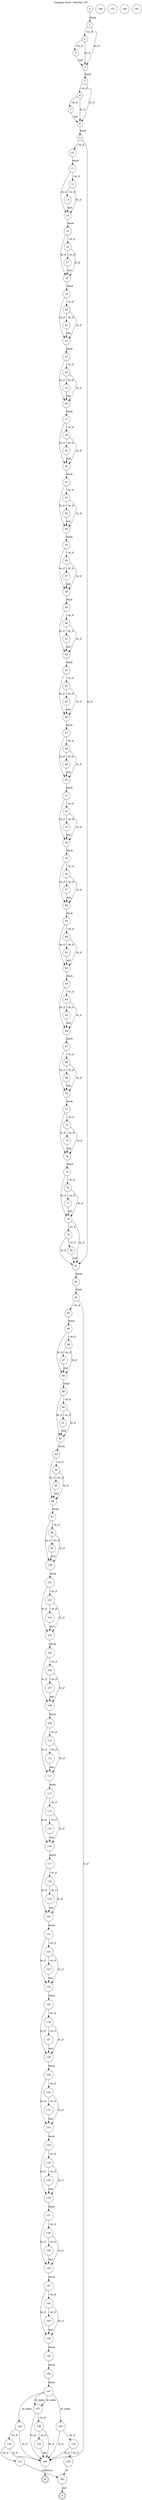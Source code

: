 digraph finite_state_machine {
    label = "mozjpeg.wasm - function 187"
    labelloc =  t
    labelfontsize = 16
    labelfontcolor = black
    labelfontname = "Helvetica"
    node [shape = doublecircle]; E R ;
node [shape=circle, fontcolor=black, style="", label="0"]0
node [shape=circle, fontcolor=black, style="", label="1"]1
node [shape=circle, fontcolor=black, style="", label="2"]2
node [shape=circle, fontcolor=black, style="", label="3"]3
node [shape=circle, fontcolor=black, style="", label="4"]4
node [shape=circle, fontcolor=black, style="", label="5"]5
node [shape=circle, fontcolor=black, style="", label="6"]6
node [shape=circle, fontcolor=black, style="", label="7"]7
node [shape=circle, fontcolor=black, style="", label="8"]8
node [shape=circle, fontcolor=black, style="", label="9"]9
node [shape=circle, fontcolor=black, style="", label="10"]10
node [shape=circle, fontcolor=black, style="", label="11"]11
node [shape=circle, fontcolor=black, style="", label="12"]12
node [shape=circle, fontcolor=black, style="", label="13"]13
node [shape=circle, fontcolor=black, style="", label="14"]14
node [shape=circle, fontcolor=black, style="", label="15"]15
node [shape=circle, fontcolor=black, style="", label="16"]16
node [shape=circle, fontcolor=black, style="", label="17"]17
node [shape=circle, fontcolor=black, style="", label="18"]18
node [shape=circle, fontcolor=black, style="", label="19"]19
node [shape=circle, fontcolor=black, style="", label="20"]20
node [shape=circle, fontcolor=black, style="", label="21"]21
node [shape=circle, fontcolor=black, style="", label="22"]22
node [shape=circle, fontcolor=black, style="", label="23"]23
node [shape=circle, fontcolor=black, style="", label="24"]24
node [shape=circle, fontcolor=black, style="", label="25"]25
node [shape=circle, fontcolor=black, style="", label="26"]26
node [shape=circle, fontcolor=black, style="", label="27"]27
node [shape=circle, fontcolor=black, style="", label="28"]28
node [shape=circle, fontcolor=black, style="", label="29"]29
node [shape=circle, fontcolor=black, style="", label="30"]30
node [shape=circle, fontcolor=black, style="", label="31"]31
node [shape=circle, fontcolor=black, style="", label="32"]32
node [shape=circle, fontcolor=black, style="", label="33"]33
node [shape=circle, fontcolor=black, style="", label="34"]34
node [shape=circle, fontcolor=black, style="", label="35"]35
node [shape=circle, fontcolor=black, style="", label="36"]36
node [shape=circle, fontcolor=black, style="", label="37"]37
node [shape=circle, fontcolor=black, style="", label="38"]38
node [shape=circle, fontcolor=black, style="", label="39"]39
node [shape=circle, fontcolor=black, style="", label="40"]40
node [shape=circle, fontcolor=black, style="", label="41"]41
node [shape=circle, fontcolor=black, style="", label="42"]42
node [shape=circle, fontcolor=black, style="", label="43"]43
node [shape=circle, fontcolor=black, style="", label="44"]44
node [shape=circle, fontcolor=black, style="", label="45"]45
node [shape=circle, fontcolor=black, style="", label="46"]46
node [shape=circle, fontcolor=black, style="", label="47"]47
node [shape=circle, fontcolor=black, style="", label="48"]48
node [shape=circle, fontcolor=black, style="", label="49"]49
node [shape=circle, fontcolor=black, style="", label="50"]50
node [shape=circle, fontcolor=black, style="", label="51"]51
node [shape=circle, fontcolor=black, style="", label="52"]52
node [shape=circle, fontcolor=black, style="", label="53"]53
node [shape=circle, fontcolor=black, style="", label="54"]54
node [shape=circle, fontcolor=black, style="", label="55"]55
node [shape=circle, fontcolor=black, style="", label="56"]56
node [shape=circle, fontcolor=black, style="", label="57"]57
node [shape=circle, fontcolor=black, style="", label="58"]58
node [shape=circle, fontcolor=black, style="", label="59"]59
node [shape=circle, fontcolor=black, style="", label="60"]60
node [shape=circle, fontcolor=black, style="", label="61"]61
node [shape=circle, fontcolor=black, style="", label="62"]62
node [shape=circle, fontcolor=black, style="", label="63"]63
node [shape=circle, fontcolor=black, style="", label="64"]64
node [shape=circle, fontcolor=black, style="", label="65"]65
node [shape=circle, fontcolor=black, style="", label="66"]66
node [shape=circle, fontcolor=black, style="", label="67"]67
node [shape=circle, fontcolor=black, style="", label="68"]68
node [shape=circle, fontcolor=black, style="", label="69"]69
node [shape=circle, fontcolor=black, style="", label="70"]70
node [shape=circle, fontcolor=black, style="", label="71"]71
node [shape=circle, fontcolor=black, style="", label="72"]72
node [shape=circle, fontcolor=black, style="", label="73"]73
node [shape=circle, fontcolor=black, style="", label="74"]74
node [shape=circle, fontcolor=black, style="", label="75"]75
node [shape=circle, fontcolor=black, style="", label="76"]76
node [shape=circle, fontcolor=black, style="", label="77"]77
node [shape=circle, fontcolor=black, style="", label="78"]78
node [shape=circle, fontcolor=black, style="", label="79"]79
node [shape=circle, fontcolor=black, style="", label="80"]80
node [shape=circle, fontcolor=black, style="", label="81"]81
node [shape=circle, fontcolor=black, style="", label="82"]82
node [shape=circle, fontcolor=black, style="", label="83"]83
node [shape=circle, fontcolor=black, style="", label="84"]84
node [shape=circle, fontcolor=black, style="", label="85"]85
node [shape=circle, fontcolor=black, style="", label="86"]86
node [shape=circle, fontcolor=black, style="", label="87"]87
node [shape=circle, fontcolor=black, style="", label="88"]88
node [shape=circle, fontcolor=black, style="", label="89"]89
node [shape=circle, fontcolor=black, style="", label="90"]90
node [shape=circle, fontcolor=black, style="", label="91"]91
node [shape=circle, fontcolor=black, style="", label="92"]92
node [shape=circle, fontcolor=black, style="", label="93"]93
node [shape=circle, fontcolor=black, style="", label="94"]94
node [shape=circle, fontcolor=black, style="", label="95"]95
node [shape=circle, fontcolor=black, style="", label="96"]96
node [shape=circle, fontcolor=black, style="", label="97"]97
node [shape=circle, fontcolor=black, style="", label="98"]98
node [shape=circle, fontcolor=black, style="", label="99"]99
node [shape=circle, fontcolor=black, style="", label="100"]100
node [shape=circle, fontcolor=black, style="", label="101"]101
node [shape=circle, fontcolor=black, style="", label="102"]102
node [shape=circle, fontcolor=black, style="", label="103"]103
node [shape=circle, fontcolor=black, style="", label="104"]104
node [shape=circle, fontcolor=black, style="", label="105"]105
node [shape=circle, fontcolor=black, style="", label="106"]106
node [shape=circle, fontcolor=black, style="", label="107"]107
node [shape=circle, fontcolor=black, style="", label="108"]108
node [shape=circle, fontcolor=black, style="", label="109"]109
node [shape=circle, fontcolor=black, style="", label="110"]110
node [shape=circle, fontcolor=black, style="", label="111"]111
node [shape=circle, fontcolor=black, style="", label="112"]112
node [shape=circle, fontcolor=black, style="", label="113"]113
node [shape=circle, fontcolor=black, style="", label="114"]114
node [shape=circle, fontcolor=black, style="", label="115"]115
node [shape=circle, fontcolor=black, style="", label="116"]116
node [shape=circle, fontcolor=black, style="", label="117"]117
node [shape=circle, fontcolor=black, style="", label="118"]118
node [shape=circle, fontcolor=black, style="", label="119"]119
node [shape=circle, fontcolor=black, style="", label="120"]120
node [shape=circle, fontcolor=black, style="", label="121"]121
node [shape=circle, fontcolor=black, style="", label="122"]122
node [shape=circle, fontcolor=black, style="", label="123"]123
node [shape=circle, fontcolor=black, style="", label="124"]124
node [shape=circle, fontcolor=black, style="", label="125"]125
node [shape=circle, fontcolor=black, style="", label="126"]126
node [shape=circle, fontcolor=black, style="", label="127"]127
node [shape=circle, fontcolor=black, style="", label="128"]128
node [shape=circle, fontcolor=black, style="", label="129"]129
node [shape=circle, fontcolor=black, style="", label="130"]130
node [shape=circle, fontcolor=black, style="", label="131"]131
node [shape=circle, fontcolor=black, style="", label="132"]132
node [shape=circle, fontcolor=black, style="", label="133"]133
node [shape=circle, fontcolor=black, style="", label="134"]134
node [shape=circle, fontcolor=black, style="", label="135"]135
node [shape=circle, fontcolor=black, style="", label="136"]136
node [shape=circle, fontcolor=black, style="", label="137"]137
node [shape=circle, fontcolor=black, style="", label="138"]138
node [shape=circle, fontcolor=black, style="", label="139"]139
node [shape=circle, fontcolor=black, style="", label="140"]140
node [shape=circle, fontcolor=black, style="", label="141"]141
node [shape=circle, fontcolor=black, style="", label="142"]142
node [shape=circle, fontcolor=black, style="", label="143"]143
node [shape=circle, fontcolor=black, style="", label="144"]144
node [shape=circle, fontcolor=black, style="", label="145"]145
node [shape=circle, fontcolor=black, style="", label="146"]146
node [shape=circle, fontcolor=black, style="", label="147"]147
node [shape=circle, fontcolor=black, style="", label="148"]148
node [shape=circle, fontcolor=black, style="", label="149"]149
node [shape=circle, fontcolor=black, style="", label="150"]150
node [shape=circle, fontcolor=black, style="", label="151"]151
node [shape=circle, fontcolor=black, style="", label="152"]152
node [shape=circle, fontcolor=black, style="", label="153"]153
node [shape=circle, fontcolor=black, style="", label="154"]154
node [shape=circle, fontcolor=black, style="", label="155"]155
node [shape=circle, fontcolor=black, style="", label="156"]156
node [shape=circle, fontcolor=black, style="", label="157"]157
node [shape=circle, fontcolor=black, style="", label="158"]158
node [shape=circle, fontcolor=black, style="", label="159"]159
node [shape=circle, fontcolor=black, style="", label="160"]160
node [shape=circle, fontcolor=black, style="", label="161"]161
node [shape=circle, fontcolor=black, style="", label="162"]162
node [shape=circle, fontcolor=black, style="", label="E"]E
node [shape=circle, fontcolor=black, style="", label="R"]R
    0 -> 1[label="block"];
    1 -> 2[label="~br_if"];
    1 -> 4[label="br_if"];
    2 -> 3[label="~br_if"];
    2 -> 4[label="br_if"];
    3 -> 4[label="end"];
    4 -> 5[label="block"];
    5 -> 6[label="~br_if"];
    5 -> 8[label="br_if"];
    6 -> 7[label="~br_if"];
    6 -> 8[label="br_if"];
    7 -> 8[label="end"];
    8 -> 9[label="block"];
    9 -> 10[label="~br_if"];
    9 -> 81[label="br_if"];
    10 -> 11[label="block"];
    11 -> 12[label="~br_if"];
    11 -> 14[label="br_if"];
    12 -> 13[label="~br_if"];
    12 -> 14[label="br_if"];
    13 -> 14[label="end"];
    14 -> 15[label="block"];
    15 -> 16[label="~br_if"];
    15 -> 18[label="br_if"];
    16 -> 17[label="~br_if"];
    16 -> 18[label="br_if"];
    17 -> 18[label="end"];
    18 -> 19[label="block"];
    19 -> 20[label="~br_if"];
    19 -> 22[label="br_if"];
    20 -> 21[label="~br_if"];
    20 -> 22[label="br_if"];
    21 -> 22[label="end"];
    22 -> 23[label="block"];
    23 -> 24[label="~br_if"];
    23 -> 26[label="br_if"];
    24 -> 25[label="~br_if"];
    24 -> 26[label="br_if"];
    25 -> 26[label="end"];
    26 -> 27[label="block"];
    27 -> 28[label="~br_if"];
    27 -> 30[label="br_if"];
    28 -> 29[label="~br_if"];
    28 -> 30[label="br_if"];
    29 -> 30[label="end"];
    30 -> 31[label="block"];
    31 -> 32[label="~br_if"];
    31 -> 34[label="br_if"];
    32 -> 33[label="~br_if"];
    32 -> 34[label="br_if"];
    33 -> 34[label="end"];
    34 -> 35[label="block"];
    35 -> 36[label="~br_if"];
    35 -> 38[label="br_if"];
    36 -> 37[label="~br_if"];
    36 -> 38[label="br_if"];
    37 -> 38[label="end"];
    38 -> 39[label="block"];
    39 -> 40[label="~br_if"];
    39 -> 42[label="br_if"];
    40 -> 41[label="~br_if"];
    40 -> 42[label="br_if"];
    41 -> 42[label="end"];
    42 -> 43[label="block"];
    43 -> 44[label="~br_if"];
    43 -> 46[label="br_if"];
    44 -> 45[label="~br_if"];
    44 -> 46[label="br_if"];
    45 -> 46[label="end"];
    46 -> 47[label="block"];
    47 -> 48[label="~br_if"];
    47 -> 50[label="br_if"];
    48 -> 49[label="~br_if"];
    48 -> 50[label="br_if"];
    49 -> 50[label="end"];
    50 -> 51[label="block"];
    51 -> 52[label="~br_if"];
    51 -> 54[label="br_if"];
    52 -> 53[label="~br_if"];
    52 -> 54[label="br_if"];
    53 -> 54[label="end"];
    54 -> 55[label="block"];
    55 -> 56[label="~br_if"];
    55 -> 58[label="br_if"];
    56 -> 57[label="~br_if"];
    56 -> 58[label="br_if"];
    57 -> 58[label="end"];
    58 -> 59[label="block"];
    59 -> 60[label="~br_if"];
    59 -> 62[label="br_if"];
    60 -> 61[label="~br_if"];
    60 -> 62[label="br_if"];
    61 -> 62[label="end"];
    62 -> 63[label="block"];
    63 -> 64[label="~br_if"];
    63 -> 66[label="br_if"];
    64 -> 65[label="~br_if"];
    64 -> 66[label="br_if"];
    65 -> 66[label="end"];
    66 -> 67[label="block"];
    67 -> 68[label="~br_if"];
    67 -> 70[label="br_if"];
    68 -> 69[label="~br_if"];
    68 -> 70[label="br_if"];
    69 -> 70[label="end"];
    70 -> 71[label="block"];
    71 -> 72[label="~br_if"];
    71 -> 74[label="br_if"];
    72 -> 73[label="~br_if"];
    72 -> 74[label="br_if"];
    73 -> 74[label="end"];
    74 -> 75[label="block"];
    75 -> 76[label="~br_if"];
    75 -> 78[label="br_if"];
    76 -> 77[label="~br_if"];
    76 -> 78[label="br_if"];
    77 -> 78[label="end"];
    78 -> 79[label="~br_if"];
    78 -> 81[label="br_if"];
    79 -> 80[label="~br_if"];
    79 -> 81[label="br_if"];
    80 -> 81[label="end"];
    81 -> 82[label="block"];
    82 -> 83[label="block"];
    83 -> 84[label="~br_if"];
    83 -> 160[label="br_if"];
    84 -> 85[label="block"];
    85 -> 86[label="~br_if"];
    85 -> 88[label="br_if"];
    86 -> 87[label="~br_if"];
    86 -> 88[label="br_if"];
    87 -> 88[label="end"];
    88 -> 89[label="block"];
    89 -> 90[label="~br_if"];
    89 -> 92[label="br_if"];
    90 -> 91[label="~br_if"];
    90 -> 92[label="br_if"];
    91 -> 92[label="end"];
    92 -> 93[label="block"];
    93 -> 94[label="~br_if"];
    93 -> 96[label="br_if"];
    94 -> 95[label="~br_if"];
    94 -> 96[label="br_if"];
    95 -> 96[label="end"];
    96 -> 97[label="block"];
    97 -> 98[label="~br_if"];
    97 -> 100[label="br_if"];
    98 -> 99[label="~br_if"];
    98 -> 100[label="br_if"];
    99 -> 100[label="end"];
    100 -> 101[label="block"];
    101 -> 102[label="~br_if"];
    101 -> 104[label="br_if"];
    102 -> 103[label="~br_if"];
    102 -> 104[label="br_if"];
    103 -> 104[label="end"];
    104 -> 105[label="block"];
    105 -> 106[label="~br_if"];
    105 -> 108[label="br_if"];
    106 -> 107[label="~br_if"];
    106 -> 108[label="br_if"];
    107 -> 108[label="end"];
    108 -> 109[label="block"];
    109 -> 110[label="~br_if"];
    109 -> 112[label="br_if"];
    110 -> 111[label="~br_if"];
    110 -> 112[label="br_if"];
    111 -> 112[label="end"];
    112 -> 113[label="block"];
    113 -> 114[label="~br_if"];
    113 -> 116[label="br_if"];
    114 -> 115[label="~br_if"];
    114 -> 116[label="br_if"];
    115 -> 116[label="end"];
    116 -> 117[label="block"];
    117 -> 118[label="~br_if"];
    117 -> 120[label="br_if"];
    118 -> 119[label="~br_if"];
    118 -> 120[label="br_if"];
    119 -> 120[label="end"];
    120 -> 121[label="block"];
    121 -> 122[label="~br_if"];
    121 -> 124[label="br_if"];
    122 -> 123[label="~br_if"];
    122 -> 124[label="br_if"];
    123 -> 124[label="end"];
    124 -> 125[label="block"];
    125 -> 126[label="~br_if"];
    125 -> 128[label="br_if"];
    126 -> 127[label="~br_if"];
    126 -> 128[label="br_if"];
    127 -> 128[label="end"];
    128 -> 129[label="block"];
    129 -> 130[label="~br_if"];
    129 -> 132[label="br_if"];
    130 -> 131[label="~br_if"];
    130 -> 132[label="br_if"];
    131 -> 132[label="end"];
    132 -> 133[label="block"];
    133 -> 134[label="~br_if"];
    133 -> 136[label="br_if"];
    134 -> 135[label="~br_if"];
    134 -> 136[label="br_if"];
    135 -> 136[label="end"];
    136 -> 137[label="block"];
    137 -> 138[label="~br_if"];
    137 -> 140[label="br_if"];
    138 -> 139[label="~br_if"];
    138 -> 140[label="br_if"];
    139 -> 140[label="end"];
    140 -> 141[label="block"];
    141 -> 142[label="~br_if"];
    141 -> 144[label="br_if"];
    142 -> 143[label="~br_if"];
    142 -> 144[label="br_if"];
    143 -> 144[label="end"];
    144 -> 145[label="block"];
    145 -> 146[label="block"];
    146 -> 147[label="block"];
    147 -> 149[label="br_table"];
    147 -> 157[label="br_table"];
    147 -> 153[label="br_table"];
    147 -> 157[label="br_table"];
    149 -> 150[label="~br_if"];
    149 -> 160[label="br_if"];
    150 -> 151[label="~br_if"];
    150 -> 160[label="br_if"];
    151 -> 162[label="br"];
    153 -> 154[label="~br_if"];
    153 -> 160[label="br_if"];
    154 -> 155[label="~br_if"];
    154 -> 160[label="br_if"];
    155 -> 162[label="br"];
    157 -> 158[label="~br_if"];
    157 -> 160[label="br_if"];
    158 -> 159[label="~br_if"];
    158 -> 160[label="br_if"];
    159 -> 160[label="end"];
    160 -> R[label="return"];
    162 -> E[label="end"];
}
